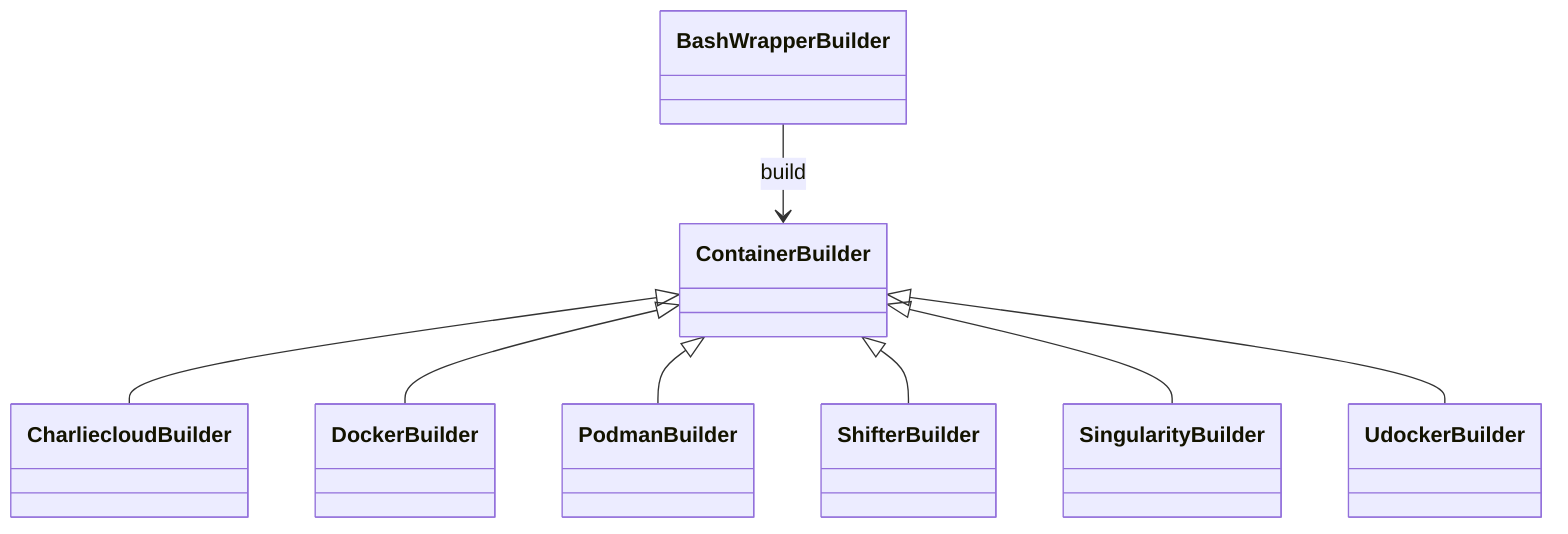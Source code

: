classDiagram
    %%
    %% nextflow.container
    %%
    BashWrapperBuilder --> ContainerBuilder : build

    ContainerBuilder <|-- CharliecloudBuilder
    ContainerBuilder <|-- DockerBuilder
    ContainerBuilder <|-- PodmanBuilder
    ContainerBuilder <|-- ShifterBuilder
    ContainerBuilder <|-- SingularityBuilder
    ContainerBuilder <|-- UdockerBuilder